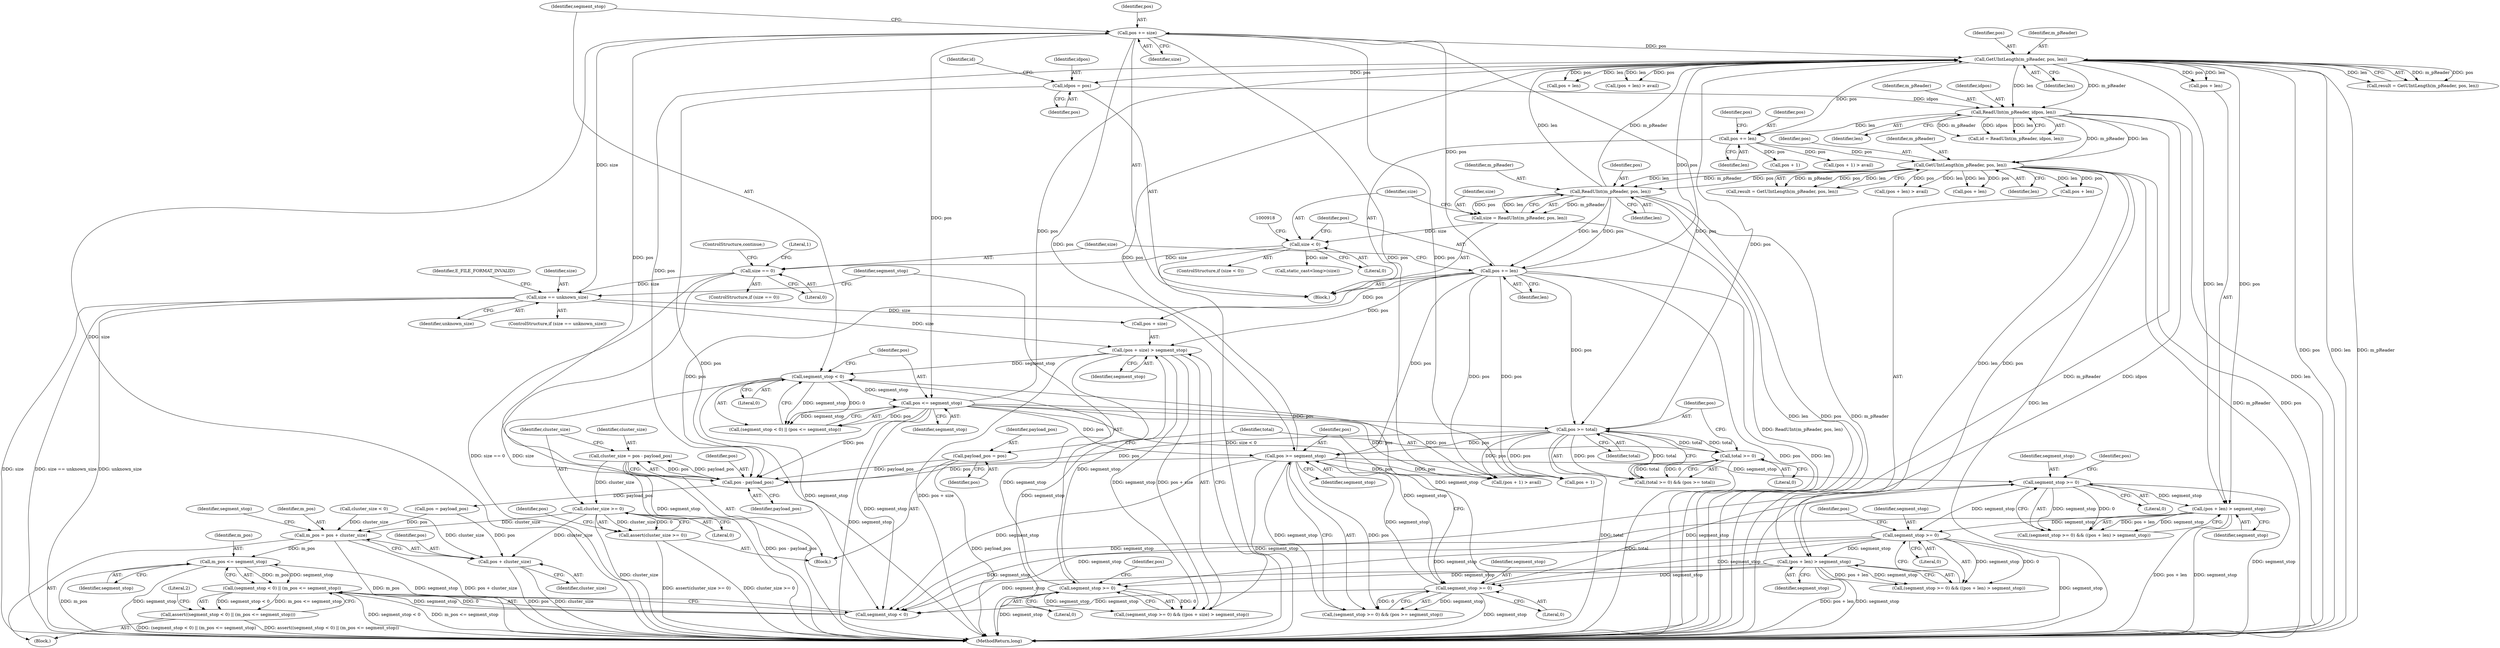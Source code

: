 digraph "0_Android_04839626ed859623901ebd3a5fd483982186b59d_26@integer" {
"1000959" [label="(Call,cluster_size = pos - payload_pos)"];
"1000961" [label="(Call,pos - payload_pos)"];
"1000948" [label="(Call,pos += size)"];
"1000931" [label="(Call,size == unknown_size)"];
"1000924" [label="(Call,size == 0)"];
"1000913" [label="(Call,size < 0)"];
"1000906" [label="(Call,size = ReadUInt(m_pReader, pos, len))"];
"1000908" [label="(Call,ReadUInt(m_pReader, pos, len))"];
"1000867" [label="(Call,GetUIntLength(m_pReader, pos, len))"];
"1000816" [label="(Call,ReadUInt(m_pReader, idpos, len))"];
"1000771" [label="(Call,GetUIntLength(m_pReader, pos, len))"];
"1000743" [label="(Call,pos >= total)"];
"1000920" [label="(Call,pos += len)"];
"1000956" [label="(Call,pos <= segment_stop)"];
"1000953" [label="(Call,segment_stop < 0)"];
"1000938" [label="(Call,segment_stop >= 0)"];
"1000890" [label="(Call,(pos + len) > segment_stop)"];
"1000887" [label="(Call,segment_stop >= 0)"];
"1000791" [label="(Call,segment_stop >= 0)"];
"1000752" [label="(Call,pos >= segment_stop)"];
"1000749" [label="(Call,segment_stop >= 0)"];
"1000794" [label="(Call,(pos + len) > segment_stop)"];
"1000941" [label="(Call,(pos + size) > segment_stop)"];
"1000740" [label="(Call,total >= 0)"];
"1000810" [label="(Call,idpos = pos)"];
"1000850" [label="(Call,pos += len)"];
"1000733" [label="(Call,payload_pos = pos)"];
"1000965" [label="(Call,cluster_size >= 0)"];
"1000964" [label="(Call,assert(cluster_size >= 0))"];
"1001007" [label="(Call,m_pos = pos + cluster_size)"];
"1001017" [label="(Call,m_pos <= segment_stop)"];
"1001013" [label="(Call,(segment_stop < 0) || (m_pos <= segment_stop))"];
"1001012" [label="(Call,assert((segment_stop < 0) || (m_pos <= segment_stop)))"];
"1001009" [label="(Call,pos + cluster_size)"];
"1000939" [label="(Identifier,segment_stop)"];
"1000914" [label="(Identifier,size)"];
"1000811" [label="(Identifier,idpos)"];
"1000810" [label="(Call,idpos = pos)"];
"1000889" [label="(Literal,0)"];
"1000791" [label="(Call,segment_stop >= 0)"];
"1000932" [label="(Identifier,size)"];
"1000909" [label="(Identifier,m_pReader)"];
"1001011" [label="(Identifier,cluster_size)"];
"1000818" [label="(Identifier,idpos)"];
"1000865" [label="(Call,result = GetUIntLength(m_pReader, pos, len))"];
"1001014" [label="(Call,segment_stop < 0)"];
"1000812" [label="(Identifier,pos)"];
"1000754" [label="(Identifier,segment_stop)"];
"1000959" [label="(Call,cluster_size = pos - payload_pos)"];
"1000967" [label="(Literal,0)"];
"1000886" [label="(Call,(segment_stop >= 0) && ((pos + len) > segment_stop))"];
"1000850" [label="(Call,pos += len)"];
"1000906" [label="(Call,size = ReadUInt(m_pReader, pos, len))"];
"1001017" [label="(Call,m_pos <= segment_stop)"];
"1000956" [label="(Call,pos <= segment_stop)"];
"1000794" [label="(Call,(pos + len) > segment_stop)"];
"1000962" [label="(Identifier,pos)"];
"1000751" [label="(Literal,0)"];
"1000927" [label="(ControlStructure,continue;)"];
"1001018" [label="(Identifier,m_pos)"];
"1000748" [label="(Call,(segment_stop >= 0) && (pos >= segment_stop))"];
"1000920" [label="(Call,pos += len)"];
"1000943" [label="(Identifier,pos)"];
"1000790" [label="(Call,(segment_stop >= 0) && ((pos + len) > segment_stop))"];
"1000867" [label="(Call,GetUIntLength(m_pReader, pos, len))"];
"1000938" [label="(Call,segment_stop >= 0)"];
"1000963" [label="(Identifier,payload_pos)"];
"1000868" [label="(Identifier,m_pReader)"];
"1000929" [label="(Literal,1)"];
"1000922" [label="(Identifier,len)"];
"1000952" [label="(Call,(segment_stop < 0) || (pos <= segment_stop))"];
"1001009" [label="(Call,pos + cluster_size)"];
"1000955" [label="(Literal,0)"];
"1000750" [label="(Identifier,segment_stop)"];
"1000948" [label="(Call,pos += size)"];
"1001007" [label="(Call,m_pos = pos + cluster_size)"];
"1000744" [label="(Identifier,pos)"];
"1000772" [label="(Identifier,m_pReader)"];
"1000891" [label="(Call,pos + len)"];
"1000960" [label="(Identifier,cluster_size)"];
"1000945" [label="(Identifier,segment_stop)"];
"1001015" [label="(Identifier,segment_stop)"];
"1000774" [label="(Identifier,len)"];
"1001012" [label="(Call,assert((segment_stop < 0) || (m_pos <= segment_stop)))"];
"1000913" [label="(Call,size < 0)"];
"1000745" [label="(Identifier,total)"];
"1000899" [label="(Call,pos + len)"];
"1001008" [label="(Identifier,m_pos)"];
"1000798" [label="(Identifier,segment_stop)"];
"1000910" [label="(Identifier,pos)"];
"1000961" [label="(Call,pos - payload_pos)"];
"1000739" [label="(Call,(total >= 0) && (pos >= total))"];
"1000757" [label="(Call,(pos + 1) > avail)"];
"1000792" [label="(Identifier,segment_stop)"];
"1000171" [label="(Block,)"];
"1000802" [label="(Call,(pos + len) > avail)"];
"1000771" [label="(Call,GetUIntLength(m_pReader, pos, len))"];
"1000740" [label="(Call,total >= 0)"];
"1000735" [label="(Identifier,pos)"];
"1001022" [label="(MethodReturn,long)"];
"1000921" [label="(Identifier,pos)"];
"1000935" [label="(Identifier,E_FILE_FORMAT_INVALID)"];
"1000925" [label="(Identifier,size)"];
"1000856" [label="(Identifier,pos)"];
"1000957" [label="(Identifier,pos)"];
"1000737" [label="(Block,)"];
"1000870" [label="(Identifier,len)"];
"1000954" [label="(Identifier,segment_stop)"];
"1000793" [label="(Literal,0)"];
"1000966" [label="(Identifier,cluster_size)"];
"1000888" [label="(Identifier,segment_stop)"];
"1000741" [label="(Identifier,total)"];
"1000898" [label="(Call,(pos + len) > avail)"];
"1000819" [label="(Identifier,len)"];
"1000937" [label="(Call,(segment_stop >= 0) && ((pos + size) > segment_stop))"];
"1000731" [label="(Block,)"];
"1000907" [label="(Identifier,size)"];
"1000758" [label="(Call,pos + 1)"];
"1000933" [label="(Identifier,unknown_size)"];
"1000968" [label="(Call,pos = payload_pos)"];
"1000964" [label="(Call,assert(cluster_size >= 0))"];
"1001010" [label="(Identifier,pos)"];
"1000931" [label="(Call,size == unknown_size)"];
"1000949" [label="(Identifier,pos)"];
"1000892" [label="(Identifier,pos)"];
"1000796" [label="(Identifier,pos)"];
"1000815" [label="(Identifier,id)"];
"1000852" [label="(Identifier,len)"];
"1000816" [label="(Call,ReadUInt(m_pReader, idpos, len))"];
"1000795" [label="(Call,pos + len)"];
"1000950" [label="(Identifier,size)"];
"1000965" [label="(Call,cluster_size >= 0)"];
"1000851" [label="(Identifier,pos)"];
"1000894" [label="(Identifier,segment_stop)"];
"1000912" [label="(ControlStructure,if (size < 0))"];
"1000869" [label="(Identifier,pos)"];
"1000855" [label="(Call,pos + 1)"];
"1000930" [label="(ControlStructure,if (size == unknown_size))"];
"1000923" [label="(ControlStructure,if (size == 0))"];
"1000752" [label="(Call,pos >= segment_stop)"];
"1000769" [label="(Call,result = GetUIntLength(m_pReader, pos, len))"];
"1000817" [label="(Identifier,m_pReader)"];
"1000749" [label="(Call,segment_stop >= 0)"];
"1000969" [label="(Identifier,pos)"];
"1000958" [label="(Identifier,segment_stop)"];
"1000803" [label="(Call,pos + len)"];
"1000733" [label="(Call,payload_pos = pos)"];
"1001021" [label="(Literal,2)"];
"1000953" [label="(Call,segment_stop < 0)"];
"1000911" [label="(Identifier,len)"];
"1000940" [label="(Literal,0)"];
"1000734" [label="(Identifier,payload_pos)"];
"1000728" [label="(Call,cluster_size < 0)"];
"1000942" [label="(Call,pos + size)"];
"1000917" [label="(Call,static_cast<long>(size))"];
"1000814" [label="(Call,id = ReadUInt(m_pReader, idpos, len))"];
"1000743" [label="(Call,pos >= total)"];
"1000753" [label="(Identifier,pos)"];
"1001019" [label="(Identifier,segment_stop)"];
"1000908" [label="(Call,ReadUInt(m_pReader, pos, len))"];
"1000924" [label="(Call,size == 0)"];
"1000941" [label="(Call,(pos + size) > segment_stop)"];
"1001013" [label="(Call,(segment_stop < 0) || (m_pos <= segment_stop))"];
"1000915" [label="(Literal,0)"];
"1000773" [label="(Identifier,pos)"];
"1000890" [label="(Call,(pos + len) > segment_stop)"];
"1000926" [label="(Literal,0)"];
"1000742" [label="(Literal,0)"];
"1000887" [label="(Call,segment_stop >= 0)"];
"1000854" [label="(Call,(pos + 1) > avail)"];
"1000959" -> "1000731"  [label="AST: "];
"1000959" -> "1000961"  [label="CFG: "];
"1000960" -> "1000959"  [label="AST: "];
"1000961" -> "1000959"  [label="AST: "];
"1000966" -> "1000959"  [label="CFG: "];
"1000959" -> "1001022"  [label="DDG: pos - payload_pos"];
"1000961" -> "1000959"  [label="DDG: pos"];
"1000961" -> "1000959"  [label="DDG: payload_pos"];
"1000959" -> "1000965"  [label="DDG: cluster_size"];
"1000961" -> "1000963"  [label="CFG: "];
"1000962" -> "1000961"  [label="AST: "];
"1000963" -> "1000961"  [label="AST: "];
"1000948" -> "1000961"  [label="DDG: pos"];
"1000743" -> "1000961"  [label="DDG: pos"];
"1000920" -> "1000961"  [label="DDG: pos"];
"1000956" -> "1000961"  [label="DDG: pos"];
"1000752" -> "1000961"  [label="DDG: pos"];
"1000771" -> "1000961"  [label="DDG: pos"];
"1000733" -> "1000961"  [label="DDG: payload_pos"];
"1000961" -> "1000968"  [label="DDG: payload_pos"];
"1000948" -> "1000737"  [label="AST: "];
"1000948" -> "1000950"  [label="CFG: "];
"1000949" -> "1000948"  [label="AST: "];
"1000950" -> "1000948"  [label="AST: "];
"1000954" -> "1000948"  [label="CFG: "];
"1000948" -> "1001022"  [label="DDG: size"];
"1000948" -> "1000743"  [label="DDG: pos"];
"1000948" -> "1000752"  [label="DDG: pos"];
"1000948" -> "1000757"  [label="DDG: pos"];
"1000948" -> "1000758"  [label="DDG: pos"];
"1000948" -> "1000771"  [label="DDG: pos"];
"1000931" -> "1000948"  [label="DDG: size"];
"1000920" -> "1000948"  [label="DDG: pos"];
"1000948" -> "1000956"  [label="DDG: pos"];
"1000931" -> "1000930"  [label="AST: "];
"1000931" -> "1000933"  [label="CFG: "];
"1000932" -> "1000931"  [label="AST: "];
"1000933" -> "1000931"  [label="AST: "];
"1000935" -> "1000931"  [label="CFG: "];
"1000939" -> "1000931"  [label="CFG: "];
"1000931" -> "1001022"  [label="DDG: unknown_size"];
"1000931" -> "1001022"  [label="DDG: size"];
"1000931" -> "1001022"  [label="DDG: size == unknown_size"];
"1000924" -> "1000931"  [label="DDG: size"];
"1000931" -> "1000941"  [label="DDG: size"];
"1000931" -> "1000942"  [label="DDG: size"];
"1000924" -> "1000923"  [label="AST: "];
"1000924" -> "1000926"  [label="CFG: "];
"1000925" -> "1000924"  [label="AST: "];
"1000926" -> "1000924"  [label="AST: "];
"1000927" -> "1000924"  [label="CFG: "];
"1000929" -> "1000924"  [label="CFG: "];
"1000924" -> "1001022"  [label="DDG: size"];
"1000924" -> "1001022"  [label="DDG: size == 0"];
"1000913" -> "1000924"  [label="DDG: size"];
"1000913" -> "1000912"  [label="AST: "];
"1000913" -> "1000915"  [label="CFG: "];
"1000914" -> "1000913"  [label="AST: "];
"1000915" -> "1000913"  [label="AST: "];
"1000918" -> "1000913"  [label="CFG: "];
"1000921" -> "1000913"  [label="CFG: "];
"1000913" -> "1001022"  [label="DDG: size < 0"];
"1000906" -> "1000913"  [label="DDG: size"];
"1000913" -> "1000917"  [label="DDG: size"];
"1000906" -> "1000737"  [label="AST: "];
"1000906" -> "1000908"  [label="CFG: "];
"1000907" -> "1000906"  [label="AST: "];
"1000908" -> "1000906"  [label="AST: "];
"1000914" -> "1000906"  [label="CFG: "];
"1000906" -> "1001022"  [label="DDG: ReadUInt(m_pReader, pos, len)"];
"1000908" -> "1000906"  [label="DDG: m_pReader"];
"1000908" -> "1000906"  [label="DDG: pos"];
"1000908" -> "1000906"  [label="DDG: len"];
"1000908" -> "1000911"  [label="CFG: "];
"1000909" -> "1000908"  [label="AST: "];
"1000910" -> "1000908"  [label="AST: "];
"1000911" -> "1000908"  [label="AST: "];
"1000908" -> "1001022"  [label="DDG: len"];
"1000908" -> "1001022"  [label="DDG: pos"];
"1000908" -> "1001022"  [label="DDG: m_pReader"];
"1000908" -> "1000771"  [label="DDG: m_pReader"];
"1000908" -> "1000771"  [label="DDG: len"];
"1000867" -> "1000908"  [label="DDG: m_pReader"];
"1000867" -> "1000908"  [label="DDG: pos"];
"1000867" -> "1000908"  [label="DDG: len"];
"1000908" -> "1000920"  [label="DDG: len"];
"1000908" -> "1000920"  [label="DDG: pos"];
"1000867" -> "1000865"  [label="AST: "];
"1000867" -> "1000870"  [label="CFG: "];
"1000868" -> "1000867"  [label="AST: "];
"1000869" -> "1000867"  [label="AST: "];
"1000870" -> "1000867"  [label="AST: "];
"1000865" -> "1000867"  [label="CFG: "];
"1000867" -> "1001022"  [label="DDG: len"];
"1000867" -> "1001022"  [label="DDG: m_pReader"];
"1000867" -> "1001022"  [label="DDG: pos"];
"1000867" -> "1000865"  [label="DDG: m_pReader"];
"1000867" -> "1000865"  [label="DDG: pos"];
"1000867" -> "1000865"  [label="DDG: len"];
"1000816" -> "1000867"  [label="DDG: m_pReader"];
"1000816" -> "1000867"  [label="DDG: len"];
"1000850" -> "1000867"  [label="DDG: pos"];
"1000867" -> "1000890"  [label="DDG: pos"];
"1000867" -> "1000890"  [label="DDG: len"];
"1000867" -> "1000891"  [label="DDG: pos"];
"1000867" -> "1000891"  [label="DDG: len"];
"1000867" -> "1000898"  [label="DDG: pos"];
"1000867" -> "1000898"  [label="DDG: len"];
"1000867" -> "1000899"  [label="DDG: pos"];
"1000867" -> "1000899"  [label="DDG: len"];
"1000816" -> "1000814"  [label="AST: "];
"1000816" -> "1000819"  [label="CFG: "];
"1000817" -> "1000816"  [label="AST: "];
"1000818" -> "1000816"  [label="AST: "];
"1000819" -> "1000816"  [label="AST: "];
"1000814" -> "1000816"  [label="CFG: "];
"1000816" -> "1001022"  [label="DDG: idpos"];
"1000816" -> "1001022"  [label="DDG: m_pReader"];
"1000816" -> "1001022"  [label="DDG: len"];
"1000816" -> "1000814"  [label="DDG: m_pReader"];
"1000816" -> "1000814"  [label="DDG: idpos"];
"1000816" -> "1000814"  [label="DDG: len"];
"1000771" -> "1000816"  [label="DDG: m_pReader"];
"1000771" -> "1000816"  [label="DDG: len"];
"1000810" -> "1000816"  [label="DDG: idpos"];
"1000816" -> "1000850"  [label="DDG: len"];
"1000771" -> "1000769"  [label="AST: "];
"1000771" -> "1000774"  [label="CFG: "];
"1000772" -> "1000771"  [label="AST: "];
"1000773" -> "1000771"  [label="AST: "];
"1000774" -> "1000771"  [label="AST: "];
"1000769" -> "1000771"  [label="CFG: "];
"1000771" -> "1001022"  [label="DDG: pos"];
"1000771" -> "1001022"  [label="DDG: len"];
"1000771" -> "1001022"  [label="DDG: m_pReader"];
"1000771" -> "1000769"  [label="DDG: m_pReader"];
"1000771" -> "1000769"  [label="DDG: pos"];
"1000771" -> "1000769"  [label="DDG: len"];
"1000743" -> "1000771"  [label="DDG: pos"];
"1000920" -> "1000771"  [label="DDG: pos"];
"1000956" -> "1000771"  [label="DDG: pos"];
"1000752" -> "1000771"  [label="DDG: pos"];
"1000771" -> "1000794"  [label="DDG: pos"];
"1000771" -> "1000794"  [label="DDG: len"];
"1000771" -> "1000795"  [label="DDG: pos"];
"1000771" -> "1000795"  [label="DDG: len"];
"1000771" -> "1000802"  [label="DDG: pos"];
"1000771" -> "1000802"  [label="DDG: len"];
"1000771" -> "1000803"  [label="DDG: pos"];
"1000771" -> "1000803"  [label="DDG: len"];
"1000771" -> "1000810"  [label="DDG: pos"];
"1000771" -> "1000850"  [label="DDG: pos"];
"1000743" -> "1000739"  [label="AST: "];
"1000743" -> "1000745"  [label="CFG: "];
"1000744" -> "1000743"  [label="AST: "];
"1000745" -> "1000743"  [label="AST: "];
"1000739" -> "1000743"  [label="CFG: "];
"1000743" -> "1001022"  [label="DDG: total"];
"1000743" -> "1000740"  [label="DDG: total"];
"1000743" -> "1000739"  [label="DDG: pos"];
"1000743" -> "1000739"  [label="DDG: total"];
"1000920" -> "1000743"  [label="DDG: pos"];
"1000956" -> "1000743"  [label="DDG: pos"];
"1000740" -> "1000743"  [label="DDG: total"];
"1000743" -> "1000752"  [label="DDG: pos"];
"1000743" -> "1000757"  [label="DDG: pos"];
"1000743" -> "1000758"  [label="DDG: pos"];
"1000920" -> "1000737"  [label="AST: "];
"1000920" -> "1000922"  [label="CFG: "];
"1000921" -> "1000920"  [label="AST: "];
"1000922" -> "1000920"  [label="AST: "];
"1000925" -> "1000920"  [label="CFG: "];
"1000920" -> "1001022"  [label="DDG: pos"];
"1000920" -> "1001022"  [label="DDG: len"];
"1000920" -> "1000752"  [label="DDG: pos"];
"1000920" -> "1000757"  [label="DDG: pos"];
"1000920" -> "1000758"  [label="DDG: pos"];
"1000920" -> "1000941"  [label="DDG: pos"];
"1000920" -> "1000942"  [label="DDG: pos"];
"1000956" -> "1000952"  [label="AST: "];
"1000956" -> "1000958"  [label="CFG: "];
"1000957" -> "1000956"  [label="AST: "];
"1000958" -> "1000956"  [label="AST: "];
"1000952" -> "1000956"  [label="CFG: "];
"1000956" -> "1001022"  [label="DDG: segment_stop"];
"1000956" -> "1000749"  [label="DDG: segment_stop"];
"1000956" -> "1000752"  [label="DDG: pos"];
"1000956" -> "1000757"  [label="DDG: pos"];
"1000956" -> "1000758"  [label="DDG: pos"];
"1000956" -> "1000952"  [label="DDG: pos"];
"1000956" -> "1000952"  [label="DDG: segment_stop"];
"1000953" -> "1000956"  [label="DDG: segment_stop"];
"1000956" -> "1001014"  [label="DDG: segment_stop"];
"1000953" -> "1000952"  [label="AST: "];
"1000953" -> "1000955"  [label="CFG: "];
"1000954" -> "1000953"  [label="AST: "];
"1000955" -> "1000953"  [label="AST: "];
"1000957" -> "1000953"  [label="CFG: "];
"1000952" -> "1000953"  [label="CFG: "];
"1000953" -> "1001022"  [label="DDG: segment_stop"];
"1000953" -> "1000749"  [label="DDG: segment_stop"];
"1000953" -> "1000952"  [label="DDG: segment_stop"];
"1000953" -> "1000952"  [label="DDG: 0"];
"1000938" -> "1000953"  [label="DDG: segment_stop"];
"1000941" -> "1000953"  [label="DDG: segment_stop"];
"1000953" -> "1001014"  [label="DDG: segment_stop"];
"1000938" -> "1000937"  [label="AST: "];
"1000938" -> "1000940"  [label="CFG: "];
"1000939" -> "1000938"  [label="AST: "];
"1000940" -> "1000938"  [label="AST: "];
"1000943" -> "1000938"  [label="CFG: "];
"1000937" -> "1000938"  [label="CFG: "];
"1000938" -> "1001022"  [label="DDG: segment_stop"];
"1000938" -> "1000937"  [label="DDG: segment_stop"];
"1000938" -> "1000937"  [label="DDG: 0"];
"1000890" -> "1000938"  [label="DDG: segment_stop"];
"1000887" -> "1000938"  [label="DDG: segment_stop"];
"1000938" -> "1000941"  [label="DDG: segment_stop"];
"1000890" -> "1000886"  [label="AST: "];
"1000890" -> "1000894"  [label="CFG: "];
"1000891" -> "1000890"  [label="AST: "];
"1000894" -> "1000890"  [label="AST: "];
"1000886" -> "1000890"  [label="CFG: "];
"1000890" -> "1001022"  [label="DDG: pos + len"];
"1000890" -> "1001022"  [label="DDG: segment_stop"];
"1000890" -> "1000749"  [label="DDG: segment_stop"];
"1000890" -> "1000886"  [label="DDG: pos + len"];
"1000890" -> "1000886"  [label="DDG: segment_stop"];
"1000887" -> "1000890"  [label="DDG: segment_stop"];
"1000890" -> "1001014"  [label="DDG: segment_stop"];
"1000887" -> "1000886"  [label="AST: "];
"1000887" -> "1000889"  [label="CFG: "];
"1000888" -> "1000887"  [label="AST: "];
"1000889" -> "1000887"  [label="AST: "];
"1000892" -> "1000887"  [label="CFG: "];
"1000886" -> "1000887"  [label="CFG: "];
"1000887" -> "1001022"  [label="DDG: segment_stop"];
"1000887" -> "1000749"  [label="DDG: segment_stop"];
"1000887" -> "1000886"  [label="DDG: segment_stop"];
"1000887" -> "1000886"  [label="DDG: 0"];
"1000791" -> "1000887"  [label="DDG: segment_stop"];
"1000794" -> "1000887"  [label="DDG: segment_stop"];
"1000887" -> "1001014"  [label="DDG: segment_stop"];
"1000791" -> "1000790"  [label="AST: "];
"1000791" -> "1000793"  [label="CFG: "];
"1000792" -> "1000791"  [label="AST: "];
"1000793" -> "1000791"  [label="AST: "];
"1000796" -> "1000791"  [label="CFG: "];
"1000790" -> "1000791"  [label="CFG: "];
"1000791" -> "1001022"  [label="DDG: segment_stop"];
"1000791" -> "1000790"  [label="DDG: segment_stop"];
"1000791" -> "1000790"  [label="DDG: 0"];
"1000752" -> "1000791"  [label="DDG: segment_stop"];
"1000749" -> "1000791"  [label="DDG: segment_stop"];
"1000791" -> "1000794"  [label="DDG: segment_stop"];
"1000791" -> "1001014"  [label="DDG: segment_stop"];
"1000752" -> "1000748"  [label="AST: "];
"1000752" -> "1000754"  [label="CFG: "];
"1000753" -> "1000752"  [label="AST: "];
"1000754" -> "1000752"  [label="AST: "];
"1000748" -> "1000752"  [label="CFG: "];
"1000752" -> "1001022"  [label="DDG: segment_stop"];
"1000752" -> "1000748"  [label="DDG: pos"];
"1000752" -> "1000748"  [label="DDG: segment_stop"];
"1000749" -> "1000752"  [label="DDG: segment_stop"];
"1000752" -> "1000757"  [label="DDG: pos"];
"1000752" -> "1000758"  [label="DDG: pos"];
"1000752" -> "1001014"  [label="DDG: segment_stop"];
"1000749" -> "1000748"  [label="AST: "];
"1000749" -> "1000751"  [label="CFG: "];
"1000750" -> "1000749"  [label="AST: "];
"1000751" -> "1000749"  [label="AST: "];
"1000753" -> "1000749"  [label="CFG: "];
"1000748" -> "1000749"  [label="CFG: "];
"1000749" -> "1001022"  [label="DDG: segment_stop"];
"1000749" -> "1000748"  [label="DDG: segment_stop"];
"1000749" -> "1000748"  [label="DDG: 0"];
"1000749" -> "1001014"  [label="DDG: segment_stop"];
"1000794" -> "1000790"  [label="AST: "];
"1000794" -> "1000798"  [label="CFG: "];
"1000795" -> "1000794"  [label="AST: "];
"1000798" -> "1000794"  [label="AST: "];
"1000790" -> "1000794"  [label="CFG: "];
"1000794" -> "1001022"  [label="DDG: pos + len"];
"1000794" -> "1001022"  [label="DDG: segment_stop"];
"1000794" -> "1000790"  [label="DDG: pos + len"];
"1000794" -> "1000790"  [label="DDG: segment_stop"];
"1000794" -> "1001014"  [label="DDG: segment_stop"];
"1000941" -> "1000937"  [label="AST: "];
"1000941" -> "1000945"  [label="CFG: "];
"1000942" -> "1000941"  [label="AST: "];
"1000945" -> "1000941"  [label="AST: "];
"1000937" -> "1000941"  [label="CFG: "];
"1000941" -> "1001022"  [label="DDG: pos + size"];
"1000941" -> "1001022"  [label="DDG: segment_stop"];
"1000941" -> "1000937"  [label="DDG: pos + size"];
"1000941" -> "1000937"  [label="DDG: segment_stop"];
"1000740" -> "1000739"  [label="AST: "];
"1000740" -> "1000742"  [label="CFG: "];
"1000741" -> "1000740"  [label="AST: "];
"1000742" -> "1000740"  [label="AST: "];
"1000744" -> "1000740"  [label="CFG: "];
"1000739" -> "1000740"  [label="CFG: "];
"1000740" -> "1001022"  [label="DDG: total"];
"1000740" -> "1000739"  [label="DDG: total"];
"1000740" -> "1000739"  [label="DDG: 0"];
"1000810" -> "1000737"  [label="AST: "];
"1000810" -> "1000812"  [label="CFG: "];
"1000811" -> "1000810"  [label="AST: "];
"1000812" -> "1000810"  [label="AST: "];
"1000815" -> "1000810"  [label="CFG: "];
"1000810" -> "1001022"  [label="DDG: pos"];
"1000850" -> "1000737"  [label="AST: "];
"1000850" -> "1000852"  [label="CFG: "];
"1000851" -> "1000850"  [label="AST: "];
"1000852" -> "1000850"  [label="AST: "];
"1000856" -> "1000850"  [label="CFG: "];
"1000850" -> "1000854"  [label="DDG: pos"];
"1000850" -> "1000855"  [label="DDG: pos"];
"1000733" -> "1000731"  [label="AST: "];
"1000733" -> "1000735"  [label="CFG: "];
"1000734" -> "1000733"  [label="AST: "];
"1000735" -> "1000733"  [label="AST: "];
"1000741" -> "1000733"  [label="CFG: "];
"1000733" -> "1001022"  [label="DDG: payload_pos"];
"1000965" -> "1000964"  [label="AST: "];
"1000965" -> "1000967"  [label="CFG: "];
"1000966" -> "1000965"  [label="AST: "];
"1000967" -> "1000965"  [label="AST: "];
"1000964" -> "1000965"  [label="CFG: "];
"1000965" -> "1001022"  [label="DDG: cluster_size"];
"1000965" -> "1000964"  [label="DDG: cluster_size"];
"1000965" -> "1000964"  [label="DDG: 0"];
"1000965" -> "1001007"  [label="DDG: cluster_size"];
"1000965" -> "1001009"  [label="DDG: cluster_size"];
"1000964" -> "1000731"  [label="AST: "];
"1000969" -> "1000964"  [label="CFG: "];
"1000964" -> "1001022"  [label="DDG: cluster_size >= 0"];
"1000964" -> "1001022"  [label="DDG: assert(cluster_size >= 0)"];
"1001007" -> "1000171"  [label="AST: "];
"1001007" -> "1001009"  [label="CFG: "];
"1001008" -> "1001007"  [label="AST: "];
"1001009" -> "1001007"  [label="AST: "];
"1001015" -> "1001007"  [label="CFG: "];
"1001007" -> "1001022"  [label="DDG: m_pos"];
"1001007" -> "1001022"  [label="DDG: pos + cluster_size"];
"1000968" -> "1001007"  [label="DDG: pos"];
"1000728" -> "1001007"  [label="DDG: cluster_size"];
"1001007" -> "1001017"  [label="DDG: m_pos"];
"1001017" -> "1001013"  [label="AST: "];
"1001017" -> "1001019"  [label="CFG: "];
"1001018" -> "1001017"  [label="AST: "];
"1001019" -> "1001017"  [label="AST: "];
"1001013" -> "1001017"  [label="CFG: "];
"1001017" -> "1001022"  [label="DDG: m_pos"];
"1001017" -> "1001022"  [label="DDG: segment_stop"];
"1001017" -> "1001013"  [label="DDG: m_pos"];
"1001017" -> "1001013"  [label="DDG: segment_stop"];
"1001014" -> "1001017"  [label="DDG: segment_stop"];
"1001013" -> "1001012"  [label="AST: "];
"1001013" -> "1001014"  [label="CFG: "];
"1001014" -> "1001013"  [label="AST: "];
"1001012" -> "1001013"  [label="CFG: "];
"1001013" -> "1001022"  [label="DDG: segment_stop < 0"];
"1001013" -> "1001022"  [label="DDG: m_pos <= segment_stop"];
"1001013" -> "1001012"  [label="DDG: segment_stop < 0"];
"1001013" -> "1001012"  [label="DDG: m_pos <= segment_stop"];
"1001014" -> "1001013"  [label="DDG: segment_stop"];
"1001014" -> "1001013"  [label="DDG: 0"];
"1001012" -> "1000171"  [label="AST: "];
"1001021" -> "1001012"  [label="CFG: "];
"1001012" -> "1001022"  [label="DDG: assert((segment_stop < 0) || (m_pos <= segment_stop))"];
"1001012" -> "1001022"  [label="DDG: (segment_stop < 0) || (m_pos <= segment_stop)"];
"1001009" -> "1001011"  [label="CFG: "];
"1001010" -> "1001009"  [label="AST: "];
"1001011" -> "1001009"  [label="AST: "];
"1001009" -> "1001022"  [label="DDG: cluster_size"];
"1001009" -> "1001022"  [label="DDG: pos"];
"1000968" -> "1001009"  [label="DDG: pos"];
"1000728" -> "1001009"  [label="DDG: cluster_size"];
}
